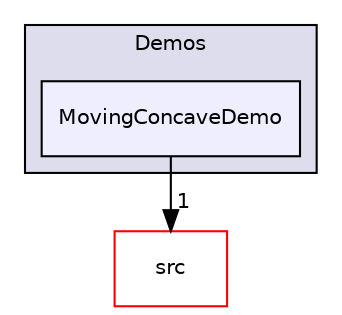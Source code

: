 digraph "bullet/bullet-2.82-r2704/Demos/MovingConcaveDemo" {
  compound=true
  node [ fontsize="10", fontname="Helvetica"];
  edge [ labelfontsize="10", labelfontname="Helvetica"];
  subgraph clusterdir_fbeee990c6fb95278eb756dfe9f9c37f {
    graph [ bgcolor="#ddddee", pencolor="black", label="Demos" fontname="Helvetica", fontsize="10", URL="dir_fbeee990c6fb95278eb756dfe9f9c37f.html"]
  dir_01227de4457e11c1c2dcb94aa05b0bb9 [shape=box, label="MovingConcaveDemo", style="filled", fillcolor="#eeeeff", pencolor="black", URL="dir_01227de4457e11c1c2dcb94aa05b0bb9.html"];
  }
  dir_68d7f8ba1985e704f0f5f20dc6f517a7 [shape=box label="src" fillcolor="white" style="filled" color="red" URL="dir_68d7f8ba1985e704f0f5f20dc6f517a7.html"];
  dir_01227de4457e11c1c2dcb94aa05b0bb9->dir_68d7f8ba1985e704f0f5f20dc6f517a7 [headlabel="1", labeldistance=1.5 headhref="dir_000230_000296.html"];
}
